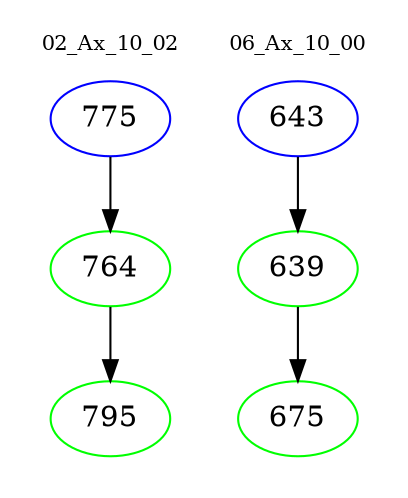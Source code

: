 digraph{
subgraph cluster_0 {
color = white
label = "02_Ax_10_02";
fontsize=10;
T0_775 [label="775", color="blue"]
T0_775 -> T0_764 [color="black"]
T0_764 [label="764", color="green"]
T0_764 -> T0_795 [color="black"]
T0_795 [label="795", color="green"]
}
subgraph cluster_1 {
color = white
label = "06_Ax_10_00";
fontsize=10;
T1_643 [label="643", color="blue"]
T1_643 -> T1_639 [color="black"]
T1_639 [label="639", color="green"]
T1_639 -> T1_675 [color="black"]
T1_675 [label="675", color="green"]
}
}
